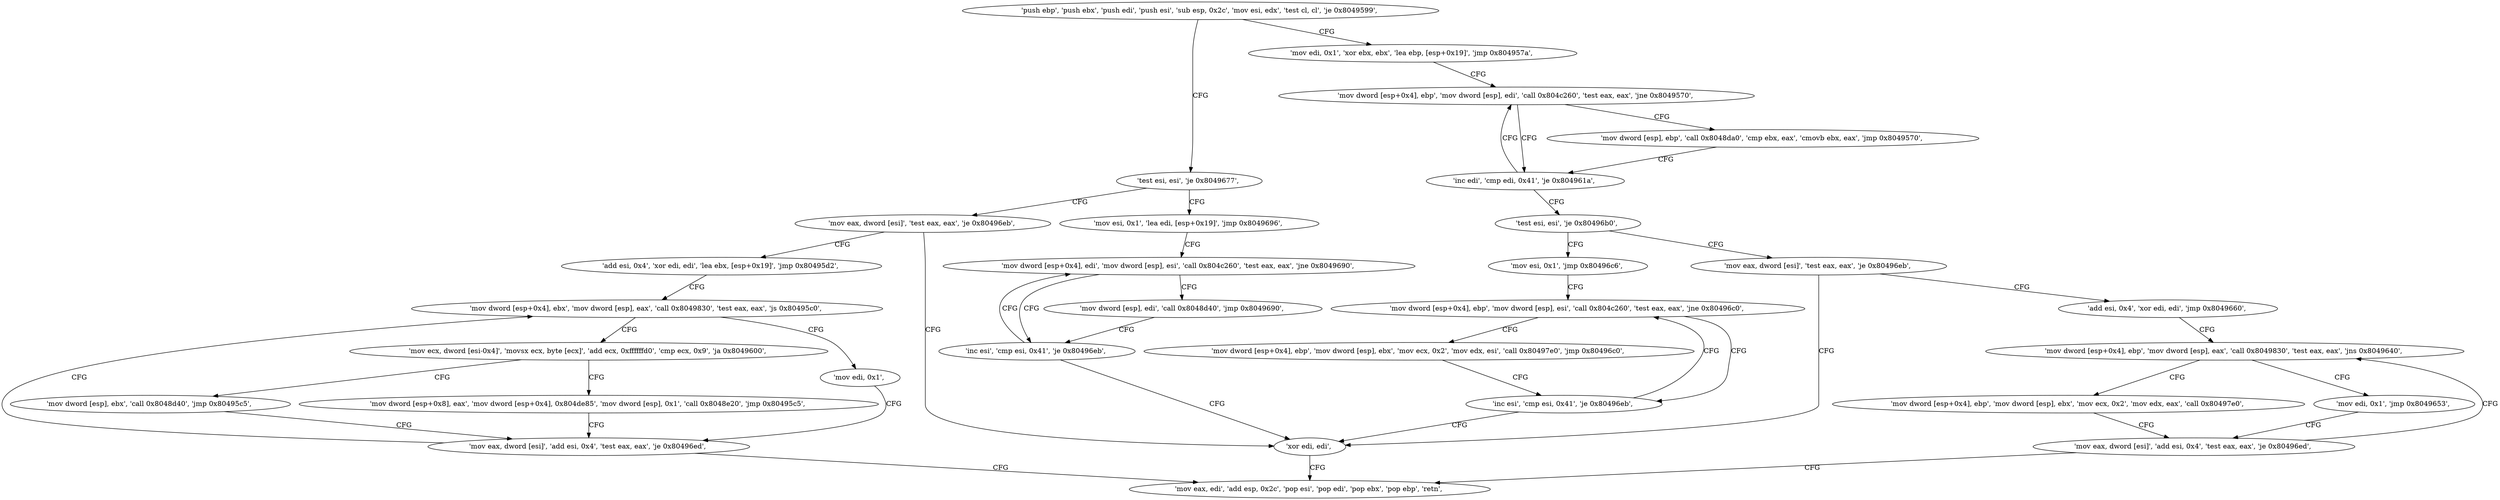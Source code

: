 digraph "func" {
"134518096" [label = "'push ebp', 'push ebx', 'push edi', 'push esi', 'sub esp, 0x2c', 'mov esi, edx', 'test cl, cl', 'je 0x8049599', " ]
"134518169" [label = "'test esi, esi', 'je 0x8049677', " ]
"134518109" [label = "'mov edi, 0x1', 'xor ebx, ebx', 'lea ebp, [esp+0x19]', 'jmp 0x804957a', " ]
"134518391" [label = "'mov esi, 0x1', 'lea edi, [esp+0x19]', 'jmp 0x8049696', " ]
"134518177" [label = "'mov eax, dword [esi]', 'test eax, eax', 'je 0x80496eb', " ]
"134518138" [label = "'mov dword [esp+0x4], ebp', 'mov dword [esp], edi', 'call 0x804c260', 'test eax, eax', 'jne 0x8049570', " ]
"134518422" [label = "'mov dword [esp+0x4], edi', 'mov dword [esp], esi', 'call 0x804c260', 'test eax, eax', 'jne 0x8049690', " ]
"134518507" [label = "'xor edi, edi', " ]
"134518187" [label = "'add esi, 0x4', 'xor edi, edi', 'lea ebx, [esp+0x19]', 'jmp 0x80495d2', " ]
"134518128" [label = "'inc edi', 'cmp edi, 0x41', 'je 0x804961a', " ]
"134518154" [label = "'mov dword [esp], ebp', 'call 0x8048da0', 'cmp ebx, eax', 'cmovb ebx, eax', 'jmp 0x8049570', " ]
"134518416" [label = "'inc esi', 'cmp esi, 0x41', 'je 0x80496eb', " ]
"134518438" [label = "'mov dword [esp], edi', 'call 0x8048d40', 'jmp 0x8049690', " ]
"134518509" [label = "'mov eax, edi', 'add esp, 0x2c', 'pop esi', 'pop edi', 'pop ebx', 'pop ebp', 'retn', " ]
"134518226" [label = "'mov dword [esp+0x4], ebx', 'mov dword [esp], eax', 'call 0x8049830', 'test eax, eax', 'js 0x80495c0', " ]
"134518298" [label = "'test esi, esi', 'je 0x80496b0', " ]
"134518208" [label = "'mov edi, 0x1', " ]
"134518242" [label = "'mov ecx, dword [esi-0x4]', 'movsx ecx, byte [ecx]', 'add ecx, 0xffffffd0', 'cmp ecx, 0x9', 'ja 0x8049600', " ]
"134518448" [label = "'mov esi, 0x1', 'jmp 0x80496c6', " ]
"134518306" [label = "'mov eax, dword [esi]', 'test eax, eax', 'je 0x80496eb', " ]
"134518213" [label = "'mov eax, dword [esi]', 'add esi, 0x4', 'test eax, eax', 'je 0x80496ed', " ]
"134518272" [label = "'mov dword [esp+0x8], eax', 'mov dword [esp+0x4], 0x804de85', 'mov dword [esp], 0x1', 'call 0x8048e20', 'jmp 0x80495c5', " ]
"134518256" [label = "'mov dword [esp], ebx', 'call 0x8048d40', 'jmp 0x80495c5', " ]
"134518470" [label = "'mov dword [esp+0x4], ebp', 'mov dword [esp], esi', 'call 0x804c260', 'test eax, eax', 'jne 0x80496c0', " ]
"134518316" [label = "'add esi, 0x4', 'xor edi, edi', 'jmp 0x8049660', " ]
"134518464" [label = "'inc esi', 'cmp esi, 0x41', 'je 0x80496eb', " ]
"134518486" [label = "'mov dword [esp+0x4], ebp', 'mov dword [esp], ebx', 'mov ecx, 0x2', 'mov edx, esi', 'call 0x80497e0', 'jmp 0x80496c0', " ]
"134518368" [label = "'mov dword [esp+0x4], ebp', 'mov dword [esp], eax', 'call 0x8049830', 'test eax, eax', 'jns 0x8049640', " ]
"134518336" [label = "'mov dword [esp+0x4], ebp', 'mov dword [esp], ebx', 'mov ecx, 0x2', 'mov edx, eax', 'call 0x80497e0', " ]
"134518384" [label = "'mov edi, 0x1', 'jmp 0x8049653', " ]
"134518355" [label = "'mov eax, dword [esi]', 'add esi, 0x4', 'test eax, eax', 'je 0x80496ed', " ]
"134518096" -> "134518169" [ label = "CFG" ]
"134518096" -> "134518109" [ label = "CFG" ]
"134518169" -> "134518391" [ label = "CFG" ]
"134518169" -> "134518177" [ label = "CFG" ]
"134518109" -> "134518138" [ label = "CFG" ]
"134518391" -> "134518422" [ label = "CFG" ]
"134518177" -> "134518507" [ label = "CFG" ]
"134518177" -> "134518187" [ label = "CFG" ]
"134518138" -> "134518128" [ label = "CFG" ]
"134518138" -> "134518154" [ label = "CFG" ]
"134518422" -> "134518416" [ label = "CFG" ]
"134518422" -> "134518438" [ label = "CFG" ]
"134518507" -> "134518509" [ label = "CFG" ]
"134518187" -> "134518226" [ label = "CFG" ]
"134518128" -> "134518298" [ label = "CFG" ]
"134518128" -> "134518138" [ label = "CFG" ]
"134518154" -> "134518128" [ label = "CFG" ]
"134518416" -> "134518507" [ label = "CFG" ]
"134518416" -> "134518422" [ label = "CFG" ]
"134518438" -> "134518416" [ label = "CFG" ]
"134518226" -> "134518208" [ label = "CFG" ]
"134518226" -> "134518242" [ label = "CFG" ]
"134518298" -> "134518448" [ label = "CFG" ]
"134518298" -> "134518306" [ label = "CFG" ]
"134518208" -> "134518213" [ label = "CFG" ]
"134518242" -> "134518272" [ label = "CFG" ]
"134518242" -> "134518256" [ label = "CFG" ]
"134518448" -> "134518470" [ label = "CFG" ]
"134518306" -> "134518507" [ label = "CFG" ]
"134518306" -> "134518316" [ label = "CFG" ]
"134518213" -> "134518509" [ label = "CFG" ]
"134518213" -> "134518226" [ label = "CFG" ]
"134518272" -> "134518213" [ label = "CFG" ]
"134518256" -> "134518213" [ label = "CFG" ]
"134518470" -> "134518464" [ label = "CFG" ]
"134518470" -> "134518486" [ label = "CFG" ]
"134518316" -> "134518368" [ label = "CFG" ]
"134518464" -> "134518507" [ label = "CFG" ]
"134518464" -> "134518470" [ label = "CFG" ]
"134518486" -> "134518464" [ label = "CFG" ]
"134518368" -> "134518336" [ label = "CFG" ]
"134518368" -> "134518384" [ label = "CFG" ]
"134518336" -> "134518355" [ label = "CFG" ]
"134518384" -> "134518355" [ label = "CFG" ]
"134518355" -> "134518509" [ label = "CFG" ]
"134518355" -> "134518368" [ label = "CFG" ]
}
